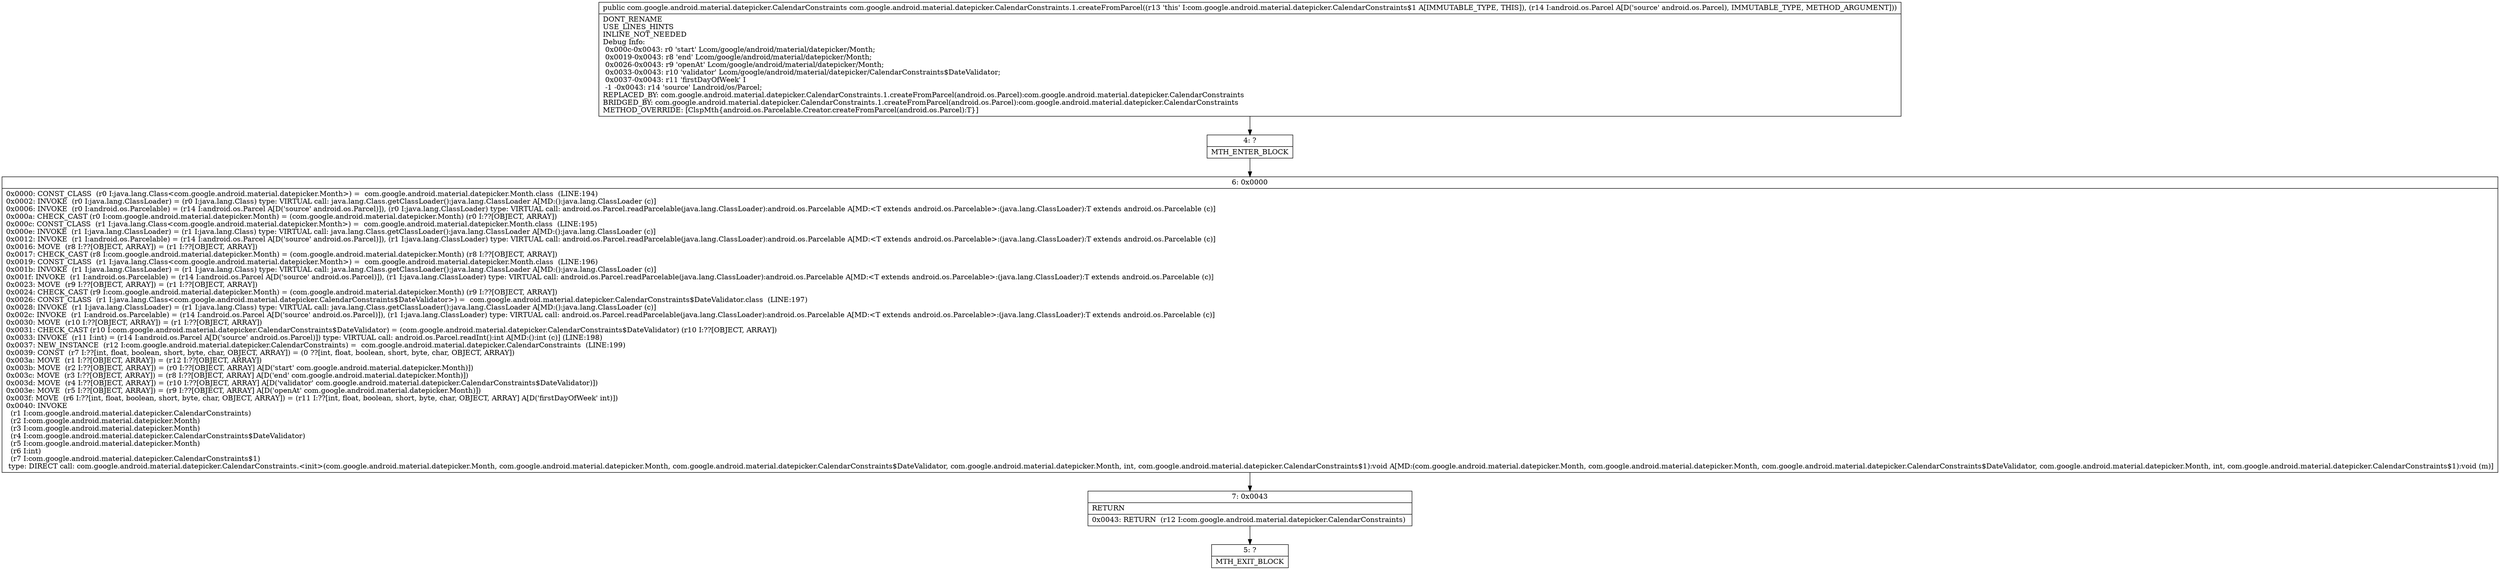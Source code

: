 digraph "CFG forcom.google.android.material.datepicker.CalendarConstraints.1.createFromParcel(Landroid\/os\/Parcel;)Lcom\/google\/android\/material\/datepicker\/CalendarConstraints;" {
Node_4 [shape=record,label="{4\:\ ?|MTH_ENTER_BLOCK\l}"];
Node_6 [shape=record,label="{6\:\ 0x0000|0x0000: CONST_CLASS  (r0 I:java.lang.Class\<com.google.android.material.datepicker.Month\>) =  com.google.android.material.datepicker.Month.class  (LINE:194)\l0x0002: INVOKE  (r0 I:java.lang.ClassLoader) = (r0 I:java.lang.Class) type: VIRTUAL call: java.lang.Class.getClassLoader():java.lang.ClassLoader A[MD:():java.lang.ClassLoader (c)]\l0x0006: INVOKE  (r0 I:android.os.Parcelable) = (r14 I:android.os.Parcel A[D('source' android.os.Parcel)]), (r0 I:java.lang.ClassLoader) type: VIRTUAL call: android.os.Parcel.readParcelable(java.lang.ClassLoader):android.os.Parcelable A[MD:\<T extends android.os.Parcelable\>:(java.lang.ClassLoader):T extends android.os.Parcelable (c)]\l0x000a: CHECK_CAST (r0 I:com.google.android.material.datepicker.Month) = (com.google.android.material.datepicker.Month) (r0 I:??[OBJECT, ARRAY]) \l0x000c: CONST_CLASS  (r1 I:java.lang.Class\<com.google.android.material.datepicker.Month\>) =  com.google.android.material.datepicker.Month.class  (LINE:195)\l0x000e: INVOKE  (r1 I:java.lang.ClassLoader) = (r1 I:java.lang.Class) type: VIRTUAL call: java.lang.Class.getClassLoader():java.lang.ClassLoader A[MD:():java.lang.ClassLoader (c)]\l0x0012: INVOKE  (r1 I:android.os.Parcelable) = (r14 I:android.os.Parcel A[D('source' android.os.Parcel)]), (r1 I:java.lang.ClassLoader) type: VIRTUAL call: android.os.Parcel.readParcelable(java.lang.ClassLoader):android.os.Parcelable A[MD:\<T extends android.os.Parcelable\>:(java.lang.ClassLoader):T extends android.os.Parcelable (c)]\l0x0016: MOVE  (r8 I:??[OBJECT, ARRAY]) = (r1 I:??[OBJECT, ARRAY]) \l0x0017: CHECK_CAST (r8 I:com.google.android.material.datepicker.Month) = (com.google.android.material.datepicker.Month) (r8 I:??[OBJECT, ARRAY]) \l0x0019: CONST_CLASS  (r1 I:java.lang.Class\<com.google.android.material.datepicker.Month\>) =  com.google.android.material.datepicker.Month.class  (LINE:196)\l0x001b: INVOKE  (r1 I:java.lang.ClassLoader) = (r1 I:java.lang.Class) type: VIRTUAL call: java.lang.Class.getClassLoader():java.lang.ClassLoader A[MD:():java.lang.ClassLoader (c)]\l0x001f: INVOKE  (r1 I:android.os.Parcelable) = (r14 I:android.os.Parcel A[D('source' android.os.Parcel)]), (r1 I:java.lang.ClassLoader) type: VIRTUAL call: android.os.Parcel.readParcelable(java.lang.ClassLoader):android.os.Parcelable A[MD:\<T extends android.os.Parcelable\>:(java.lang.ClassLoader):T extends android.os.Parcelable (c)]\l0x0023: MOVE  (r9 I:??[OBJECT, ARRAY]) = (r1 I:??[OBJECT, ARRAY]) \l0x0024: CHECK_CAST (r9 I:com.google.android.material.datepicker.Month) = (com.google.android.material.datepicker.Month) (r9 I:??[OBJECT, ARRAY]) \l0x0026: CONST_CLASS  (r1 I:java.lang.Class\<com.google.android.material.datepicker.CalendarConstraints$DateValidator\>) =  com.google.android.material.datepicker.CalendarConstraints$DateValidator.class  (LINE:197)\l0x0028: INVOKE  (r1 I:java.lang.ClassLoader) = (r1 I:java.lang.Class) type: VIRTUAL call: java.lang.Class.getClassLoader():java.lang.ClassLoader A[MD:():java.lang.ClassLoader (c)]\l0x002c: INVOKE  (r1 I:android.os.Parcelable) = (r14 I:android.os.Parcel A[D('source' android.os.Parcel)]), (r1 I:java.lang.ClassLoader) type: VIRTUAL call: android.os.Parcel.readParcelable(java.lang.ClassLoader):android.os.Parcelable A[MD:\<T extends android.os.Parcelable\>:(java.lang.ClassLoader):T extends android.os.Parcelable (c)]\l0x0030: MOVE  (r10 I:??[OBJECT, ARRAY]) = (r1 I:??[OBJECT, ARRAY]) \l0x0031: CHECK_CAST (r10 I:com.google.android.material.datepicker.CalendarConstraints$DateValidator) = (com.google.android.material.datepicker.CalendarConstraints$DateValidator) (r10 I:??[OBJECT, ARRAY]) \l0x0033: INVOKE  (r11 I:int) = (r14 I:android.os.Parcel A[D('source' android.os.Parcel)]) type: VIRTUAL call: android.os.Parcel.readInt():int A[MD:():int (c)] (LINE:198)\l0x0037: NEW_INSTANCE  (r12 I:com.google.android.material.datepicker.CalendarConstraints) =  com.google.android.material.datepicker.CalendarConstraints  (LINE:199)\l0x0039: CONST  (r7 I:??[int, float, boolean, short, byte, char, OBJECT, ARRAY]) = (0 ??[int, float, boolean, short, byte, char, OBJECT, ARRAY]) \l0x003a: MOVE  (r1 I:??[OBJECT, ARRAY]) = (r12 I:??[OBJECT, ARRAY]) \l0x003b: MOVE  (r2 I:??[OBJECT, ARRAY]) = (r0 I:??[OBJECT, ARRAY] A[D('start' com.google.android.material.datepicker.Month)]) \l0x003c: MOVE  (r3 I:??[OBJECT, ARRAY]) = (r8 I:??[OBJECT, ARRAY] A[D('end' com.google.android.material.datepicker.Month)]) \l0x003d: MOVE  (r4 I:??[OBJECT, ARRAY]) = (r10 I:??[OBJECT, ARRAY] A[D('validator' com.google.android.material.datepicker.CalendarConstraints$DateValidator)]) \l0x003e: MOVE  (r5 I:??[OBJECT, ARRAY]) = (r9 I:??[OBJECT, ARRAY] A[D('openAt' com.google.android.material.datepicker.Month)]) \l0x003f: MOVE  (r6 I:??[int, float, boolean, short, byte, char, OBJECT, ARRAY]) = (r11 I:??[int, float, boolean, short, byte, char, OBJECT, ARRAY] A[D('firstDayOfWeek' int)]) \l0x0040: INVOKE  \l  (r1 I:com.google.android.material.datepicker.CalendarConstraints)\l  (r2 I:com.google.android.material.datepicker.Month)\l  (r3 I:com.google.android.material.datepicker.Month)\l  (r4 I:com.google.android.material.datepicker.CalendarConstraints$DateValidator)\l  (r5 I:com.google.android.material.datepicker.Month)\l  (r6 I:int)\l  (r7 I:com.google.android.material.datepicker.CalendarConstraints$1)\l type: DIRECT call: com.google.android.material.datepicker.CalendarConstraints.\<init\>(com.google.android.material.datepicker.Month, com.google.android.material.datepicker.Month, com.google.android.material.datepicker.CalendarConstraints$DateValidator, com.google.android.material.datepicker.Month, int, com.google.android.material.datepicker.CalendarConstraints$1):void A[MD:(com.google.android.material.datepicker.Month, com.google.android.material.datepicker.Month, com.google.android.material.datepicker.CalendarConstraints$DateValidator, com.google.android.material.datepicker.Month, int, com.google.android.material.datepicker.CalendarConstraints$1):void (m)]\l}"];
Node_7 [shape=record,label="{7\:\ 0x0043|RETURN\l|0x0043: RETURN  (r12 I:com.google.android.material.datepicker.CalendarConstraints) \l}"];
Node_5 [shape=record,label="{5\:\ ?|MTH_EXIT_BLOCK\l}"];
MethodNode[shape=record,label="{public com.google.android.material.datepicker.CalendarConstraints com.google.android.material.datepicker.CalendarConstraints.1.createFromParcel((r13 'this' I:com.google.android.material.datepicker.CalendarConstraints$1 A[IMMUTABLE_TYPE, THIS]), (r14 I:android.os.Parcel A[D('source' android.os.Parcel), IMMUTABLE_TYPE, METHOD_ARGUMENT]))  | DONT_RENAME\lUSE_LINES_HINTS\lINLINE_NOT_NEEDED\lDebug Info:\l  0x000c\-0x0043: r0 'start' Lcom\/google\/android\/material\/datepicker\/Month;\l  0x0019\-0x0043: r8 'end' Lcom\/google\/android\/material\/datepicker\/Month;\l  0x0026\-0x0043: r9 'openAt' Lcom\/google\/android\/material\/datepicker\/Month;\l  0x0033\-0x0043: r10 'validator' Lcom\/google\/android\/material\/datepicker\/CalendarConstraints$DateValidator;\l  0x0037\-0x0043: r11 'firstDayOfWeek' I\l  \-1 \-0x0043: r14 'source' Landroid\/os\/Parcel;\lREPLACED_BY: com.google.android.material.datepicker.CalendarConstraints.1.createFromParcel(android.os.Parcel):com.google.android.material.datepicker.CalendarConstraints\lBRIDGED_BY: com.google.android.material.datepicker.CalendarConstraints.1.createFromParcel(android.os.Parcel):com.google.android.material.datepicker.CalendarConstraints\lMETHOD_OVERRIDE: [ClspMth\{android.os.Parcelable.Creator.createFromParcel(android.os.Parcel):T\}]\l}"];
MethodNode -> Node_4;Node_4 -> Node_6;
Node_6 -> Node_7;
Node_7 -> Node_5;
}

